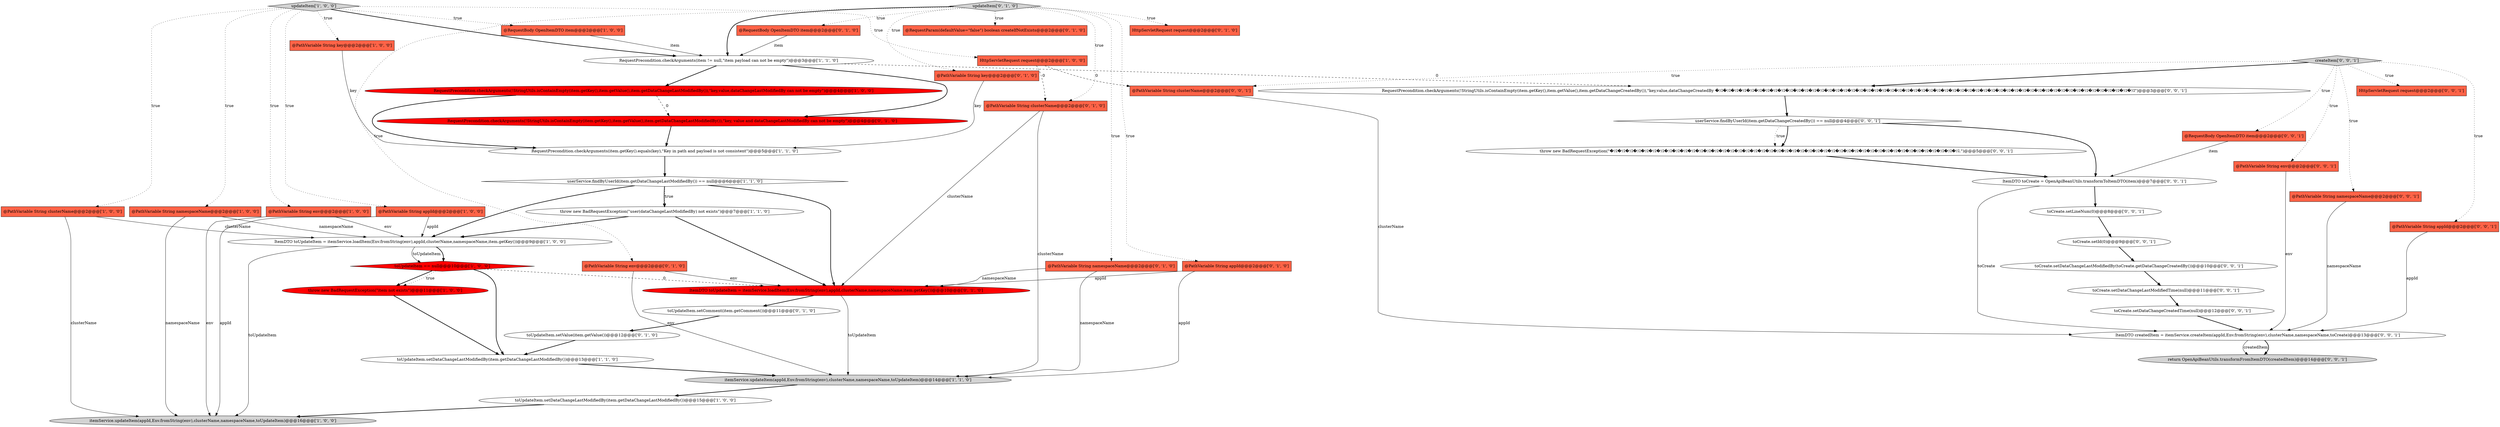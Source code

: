 digraph {
23 [style = filled, label = "updateItem['0', '1', '0']", fillcolor = lightgray, shape = diamond image = "AAA0AAABBB2BBB"];
44 [style = filled, label = "ItemDTO toCreate = OpenApiBeanUtils.transformToItemDTO(item)@@@7@@@['0', '0', '1']", fillcolor = white, shape = ellipse image = "AAA0AAABBB3BBB"];
38 [style = filled, label = "toCreate.setDataChangeLastModifiedTime(null)@@@11@@@['0', '0', '1']", fillcolor = white, shape = ellipse image = "AAA0AAABBB3BBB"];
2 [style = filled, label = "throw new BadRequestException(\"item not exists\")@@@11@@@['1', '0', '0']", fillcolor = red, shape = ellipse image = "AAA1AAABBB1BBB"];
9 [style = filled, label = "RequestPrecondition.checkArguments(!StringUtils.isContainEmpty(item.getKey(),item.getValue(),item.getDataChangeLastModifiedBy()),\"key,value,dataChangeLastModifiedBy can not be empty\")@@@4@@@['1', '0', '0']", fillcolor = red, shape = ellipse image = "AAA1AAABBB1BBB"];
20 [style = filled, label = "@PathVariable String namespaceName@@@2@@@['0', '1', '0']", fillcolor = tomato, shape = box image = "AAA0AAABBB2BBB"];
24 [style = filled, label = "@RequestBody OpenItemDTO item@@@2@@@['0', '1', '0']", fillcolor = tomato, shape = box image = "AAA0AAABBB2BBB"];
32 [style = filled, label = "toUpdateItem.setComment(item.getComment())@@@11@@@['0', '1', '0']", fillcolor = white, shape = ellipse image = "AAA0AAABBB2BBB"];
36 [style = filled, label = "RequestPrecondition.checkArguments(!StringUtils.isContainEmpty(item.getKey(),item.getValue(),item.getDataChangeCreatedBy()),\"key,value,dataChangeCreatedBy �ｿｽ�ｿｽ�ｿｽ�ｿｽ�ｿｽ�ｿｽ�ｿｽ�ｿｽ�ｿｽ�ｿｽ�ｿｽ�ｿｽ�ｿｽ�ｿｽ�ｿｽ�ｿｽ�ｿｽ�ｿｽ�ｿｽ�ｿｽ�ｿｽ�ｿｽ�ｿｽ�ｿｽ�ｿｽ�ｿｽ�ｿｽ�ｿｽ�ｿｽ�ｿｽ�ｿｽ�ｿｽ�ｿｽ�ｿｽ�ｿｽ�ｿｽ�ｿｽ�ｿｽ�ｿｽ�ｿｽ�ｿｽ�ｿｽ�ｿｽ�ｿｽ�ｿｽ�ｿｽ�ｿｽ�ｿｽ�ｿｽ�ｿｽ�ｿｽ�ｿｽ�ｿｽ�ｿｽ\")@@@3@@@['0', '0', '1']", fillcolor = white, shape = ellipse image = "AAA0AAABBB3BBB"];
7 [style = filled, label = "@PathVariable String key@@@2@@@['1', '0', '0']", fillcolor = tomato, shape = box image = "AAA0AAABBB1BBB"];
6 [style = filled, label = "ItemDTO toUpdateItem = itemService.loadItem(Env.fromString(env),appId,clusterName,namespaceName,item.getKey())@@@9@@@['1', '0', '0']", fillcolor = white, shape = ellipse image = "AAA0AAABBB1BBB"];
30 [style = filled, label = "@PathVariable String clusterName@@@2@@@['0', '1', '0']", fillcolor = tomato, shape = box image = "AAA1AAABBB2BBB"];
10 [style = filled, label = "RequestPrecondition.checkArguments(item.getKey().equals(key),\"Key in path and payload is not consistent\")@@@5@@@['1', '1', '0']", fillcolor = white, shape = ellipse image = "AAA0AAABBB1BBB"];
33 [style = filled, label = "toCreate.setDataChangeCreatedTime(null)@@@12@@@['0', '0', '1']", fillcolor = white, shape = ellipse image = "AAA0AAABBB3BBB"];
11 [style = filled, label = "@PathVariable String clusterName@@@2@@@['1', '0', '0']", fillcolor = tomato, shape = box image = "AAA0AAABBB1BBB"];
50 [style = filled, label = "@PathVariable String clusterName@@@2@@@['0', '0', '1']", fillcolor = tomato, shape = box image = "AAA0AAABBB3BBB"];
43 [style = filled, label = "toCreate.setDataChangeLastModifiedBy(toCreate.getDataChangeCreatedBy())@@@10@@@['0', '0', '1']", fillcolor = white, shape = ellipse image = "AAA0AAABBB3BBB"];
46 [style = filled, label = "@RequestBody OpenItemDTO item@@@2@@@['0', '0', '1']", fillcolor = tomato, shape = box image = "AAA0AAABBB3BBB"];
1 [style = filled, label = "itemService.updateItem(appId,Env.fromString(env),clusterName,namespaceName,toUpdateItem)@@@16@@@['1', '0', '0']", fillcolor = lightgray, shape = ellipse image = "AAA0AAABBB1BBB"];
8 [style = filled, label = "RequestPrecondition.checkArguments(item != null,\"item payload can not be empty\")@@@3@@@['1', '1', '0']", fillcolor = white, shape = ellipse image = "AAA0AAABBB1BBB"];
26 [style = filled, label = "@PathVariable String appId@@@2@@@['0', '1', '0']", fillcolor = tomato, shape = box image = "AAA0AAABBB2BBB"];
19 [style = filled, label = "HttpServletRequest request@@@2@@@['1', '0', '0']", fillcolor = tomato, shape = box image = "AAA1AAABBB1BBB"];
27 [style = filled, label = "toUpdateItem.setValue(item.getValue())@@@12@@@['0', '1', '0']", fillcolor = white, shape = ellipse image = "AAA0AAABBB2BBB"];
49 [style = filled, label = "HttpServletRequest request@@@2@@@['0', '0', '1']", fillcolor = tomato, shape = box image = "AAA0AAABBB3BBB"];
3 [style = filled, label = "userService.findByUserId(item.getDataChangeLastModifiedBy()) == null@@@6@@@['1', '1', '0']", fillcolor = white, shape = diamond image = "AAA0AAABBB1BBB"];
15 [style = filled, label = "throw new BadRequestException(\"user(dataChangeLastModifiedBy) not exists\")@@@7@@@['1', '1', '0']", fillcolor = white, shape = ellipse image = "AAA0AAABBB1BBB"];
42 [style = filled, label = "toCreate.setLineNum(0)@@@8@@@['0', '0', '1']", fillcolor = white, shape = ellipse image = "AAA0AAABBB3BBB"];
12 [style = filled, label = "@RequestBody OpenItemDTO item@@@2@@@['1', '0', '0']", fillcolor = tomato, shape = box image = "AAA0AAABBB1BBB"];
47 [style = filled, label = "@PathVariable String env@@@2@@@['0', '0', '1']", fillcolor = tomato, shape = box image = "AAA0AAABBB3BBB"];
31 [style = filled, label = "ItemDTO toUpdateItem = itemService.loadItem(Env.fromString(env),appId,clusterName,namespaceName,item.getKey())@@@10@@@['0', '1', '0']", fillcolor = red, shape = ellipse image = "AAA1AAABBB2BBB"];
39 [style = filled, label = "userService.findByUserId(item.getDataChangeCreatedBy()) == null@@@4@@@['0', '0', '1']", fillcolor = white, shape = diamond image = "AAA0AAABBB3BBB"];
22 [style = filled, label = "RequestPrecondition.checkArguments(!StringUtils.isContainEmpty(item.getKey(),item.getValue(),item.getDataChangeLastModifiedBy()),\"key, value and dataChangeLastModifiedBy can not be empty\")@@@4@@@['0', '1', '0']", fillcolor = red, shape = ellipse image = "AAA1AAABBB2BBB"];
48 [style = filled, label = "@PathVariable String namespaceName@@@2@@@['0', '0', '1']", fillcolor = tomato, shape = box image = "AAA0AAABBB3BBB"];
16 [style = filled, label = "toUpdateItem.setDataChangeLastModifiedBy(item.getDataChangeLastModifiedBy())@@@13@@@['1', '1', '0']", fillcolor = white, shape = ellipse image = "AAA0AAABBB1BBB"];
18 [style = filled, label = "updateItem['1', '0', '0']", fillcolor = lightgray, shape = diamond image = "AAA0AAABBB1BBB"];
0 [style = filled, label = "@PathVariable String env@@@2@@@['1', '0', '0']", fillcolor = tomato, shape = box image = "AAA0AAABBB1BBB"];
37 [style = filled, label = "return OpenApiBeanUtils.transformFromItemDTO(createdItem)@@@14@@@['0', '0', '1']", fillcolor = lightgray, shape = ellipse image = "AAA0AAABBB3BBB"];
21 [style = filled, label = "HttpServletRequest request@@@2@@@['0', '1', '0']", fillcolor = tomato, shape = box image = "AAA0AAABBB2BBB"];
25 [style = filled, label = "@RequestParam(defaultValue=\"false\") boolean createIfNotExists@@@2@@@['0', '1', '0']", fillcolor = tomato, shape = box image = "AAA0AAABBB2BBB"];
45 [style = filled, label = "@PathVariable String appId@@@2@@@['0', '0', '1']", fillcolor = tomato, shape = box image = "AAA0AAABBB3BBB"];
28 [style = filled, label = "@PathVariable String key@@@2@@@['0', '1', '0']", fillcolor = tomato, shape = box image = "AAA0AAABBB2BBB"];
14 [style = filled, label = "toUpdateItem.setDataChangeLastModifiedBy(item.getDataChangeLastModifiedBy())@@@15@@@['1', '0', '0']", fillcolor = white, shape = ellipse image = "AAA0AAABBB1BBB"];
35 [style = filled, label = "createItem['0', '0', '1']", fillcolor = lightgray, shape = diamond image = "AAA0AAABBB3BBB"];
34 [style = filled, label = "ItemDTO createdItem = itemService.createItem(appId,Env.fromString(env),clusterName,namespaceName,toCreate)@@@13@@@['0', '0', '1']", fillcolor = white, shape = ellipse image = "AAA0AAABBB3BBB"];
41 [style = filled, label = "toCreate.setId(0)@@@9@@@['0', '0', '1']", fillcolor = white, shape = ellipse image = "AAA0AAABBB3BBB"];
4 [style = filled, label = "toUpdateItem == null@@@10@@@['1', '0', '0']", fillcolor = red, shape = diamond image = "AAA1AAABBB1BBB"];
5 [style = filled, label = "@PathVariable String appId@@@2@@@['1', '0', '0']", fillcolor = tomato, shape = box image = "AAA0AAABBB1BBB"];
17 [style = filled, label = "@PathVariable String namespaceName@@@2@@@['1', '0', '0']", fillcolor = tomato, shape = box image = "AAA0AAABBB1BBB"];
13 [style = filled, label = "itemService.updateItem(appId,Env.fromString(env),clusterName,namespaceName,toUpdateItem)@@@14@@@['1', '1', '0']", fillcolor = lightgray, shape = ellipse image = "AAA0AAABBB1BBB"];
40 [style = filled, label = "throw new BadRequestException(\"�ｿｽ�ｿｽ�ｿｽ�ｿｽ�ｿｽ�ｿｽ�ｿｽ�ｿｽ�ｿｽ�ｿｽ�ｿｽ�ｿｽ�ｿｽ�ｿｽ�ｿｽ�ｿｽ�ｿｽ�ｿｽ�ｿｽ�ｿｽ�ｿｽ�ｿｽ�ｿｽ�ｿｽ�ｿｽ�ｿｽ�ｿｽ�ｿｽ�ｿｽ�ｿｽ�ｿｽ�ｿｽ�ｿｽ�ｿｽ�ｿｽ�ｿｽ�ｿｽ�ｿｽ�ｿｽ�ｿｽ�ｿｽ�ｿｽ�ｿｽ�ｿｽ�ｿｽ.\")@@@5@@@['0', '0', '1']", fillcolor = white, shape = ellipse image = "AAA0AAABBB3BBB"];
29 [style = filled, label = "@PathVariable String env@@@2@@@['0', '1', '0']", fillcolor = tomato, shape = box image = "AAA0AAABBB2BBB"];
42->41 [style = bold, label=""];
26->31 [style = solid, label="appId"];
31->13 [style = solid, label="toUpdateItem"];
0->6 [style = solid, label="env"];
28->10 [style = solid, label="key"];
0->1 [style = solid, label="env"];
9->10 [style = bold, label=""];
7->10 [style = solid, label="key"];
20->13 [style = solid, label="namespaceName"];
11->1 [style = solid, label="clusterName"];
11->6 [style = solid, label="clusterName"];
19->30 [style = dashed, label="0"];
35->47 [style = dotted, label="true"];
34->37 [style = solid, label="createdItem"];
45->34 [style = solid, label="appId"];
23->29 [style = dotted, label="true"];
13->14 [style = bold, label=""];
4->16 [style = bold, label=""];
2->16 [style = bold, label=""];
44->34 [style = solid, label="toCreate"];
24->8 [style = solid, label="item"];
46->44 [style = solid, label="item"];
23->21 [style = dotted, label="true"];
35->49 [style = dotted, label="true"];
4->2 [style = bold, label=""];
27->16 [style = bold, label=""];
23->8 [style = bold, label=""];
8->22 [style = bold, label=""];
50->34 [style = solid, label="clusterName"];
6->4 [style = bold, label=""];
17->6 [style = solid, label="namespaceName"];
6->4 [style = solid, label="toUpdateItem"];
18->11 [style = dotted, label="true"];
15->31 [style = bold, label=""];
35->48 [style = dotted, label="true"];
35->46 [style = dotted, label="true"];
18->0 [style = dotted, label="true"];
39->40 [style = dotted, label="true"];
18->5 [style = dotted, label="true"];
18->17 [style = dotted, label="true"];
38->33 [style = bold, label=""];
41->43 [style = bold, label=""];
23->24 [style = dotted, label="true"];
4->2 [style = dotted, label="true"];
44->42 [style = bold, label=""];
16->13 [style = bold, label=""];
5->1 [style = solid, label="appId"];
18->7 [style = dotted, label="true"];
31->32 [style = bold, label=""];
23->28 [style = dotted, label="true"];
18->19 [style = dotted, label="true"];
3->6 [style = bold, label=""];
32->27 [style = bold, label=""];
9->22 [style = dashed, label="0"];
48->34 [style = solid, label="namespaceName"];
8->36 [style = dashed, label="0"];
47->34 [style = solid, label="env"];
36->39 [style = bold, label=""];
23->20 [style = dotted, label="true"];
43->38 [style = bold, label=""];
39->40 [style = bold, label=""];
3->15 [style = dotted, label="true"];
26->13 [style = solid, label="appId"];
22->10 [style = bold, label=""];
6->1 [style = solid, label="toUpdateItem"];
19->50 [style = dashed, label="0"];
29->13 [style = solid, label="env"];
18->8 [style = bold, label=""];
23->25 [style = dotted, label="true"];
35->45 [style = dotted, label="true"];
40->44 [style = bold, label=""];
29->31 [style = solid, label="env"];
39->44 [style = bold, label=""];
3->31 [style = bold, label=""];
30->13 [style = solid, label="clusterName"];
4->31 [style = dashed, label="0"];
23->30 [style = dotted, label="true"];
10->3 [style = bold, label=""];
15->6 [style = bold, label=""];
3->15 [style = bold, label=""];
14->1 [style = bold, label=""];
12->8 [style = solid, label="item"];
23->26 [style = dotted, label="true"];
18->12 [style = dotted, label="true"];
34->37 [style = bold, label=""];
5->6 [style = solid, label="appId"];
8->9 [style = bold, label=""];
30->31 [style = solid, label="clusterName"];
35->50 [style = dotted, label="true"];
35->36 [style = bold, label=""];
33->34 [style = bold, label=""];
17->1 [style = solid, label="namespaceName"];
20->31 [style = solid, label="namespaceName"];
}
